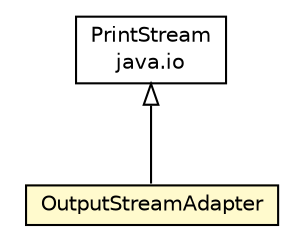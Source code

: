 #!/usr/local/bin/dot
#
# Class diagram 
# Generated by UMLGraph version R5_6_6-1-g9240c4 (http://www.umlgraph.org/)
#

digraph G {
	edge [fontname="Helvetica",fontsize=10,labelfontname="Helvetica",labelfontsize=10];
	node [fontname="Helvetica",fontsize=10,shape=plaintext];
	nodesep=0.25;
	ranksep=0.5;
	// jason.runtime.OutputStreamAdapter
	c38039 [label=<<table title="jason.runtime.OutputStreamAdapter" border="0" cellborder="1" cellspacing="0" cellpadding="2" port="p" bgcolor="lemonChiffon" href="./OutputStreamAdapter.html">
		<tr><td><table border="0" cellspacing="0" cellpadding="1">
<tr><td align="center" balign="center"> OutputStreamAdapter </td></tr>
		</table></td></tr>
		</table>>, URL="./OutputStreamAdapter.html", fontname="Helvetica", fontcolor="black", fontsize=10.0];
	//jason.runtime.OutputStreamAdapter extends java.io.PrintStream
	c38129:p -> c38039:p [dir=back,arrowtail=empty];
	// java.io.PrintStream
	c38129 [label=<<table title="java.io.PrintStream" border="0" cellborder="1" cellspacing="0" cellpadding="2" port="p" href="http://java.sun.com/j2se/1.4.2/docs/api/java/io/PrintStream.html">
		<tr><td><table border="0" cellspacing="0" cellpadding="1">
<tr><td align="center" balign="center"> PrintStream </td></tr>
<tr><td align="center" balign="center"> java.io </td></tr>
		</table></td></tr>
		</table>>, URL="http://java.sun.com/j2se/1.4.2/docs/api/java/io/PrintStream.html", fontname="Helvetica", fontcolor="black", fontsize=10.0];
}

